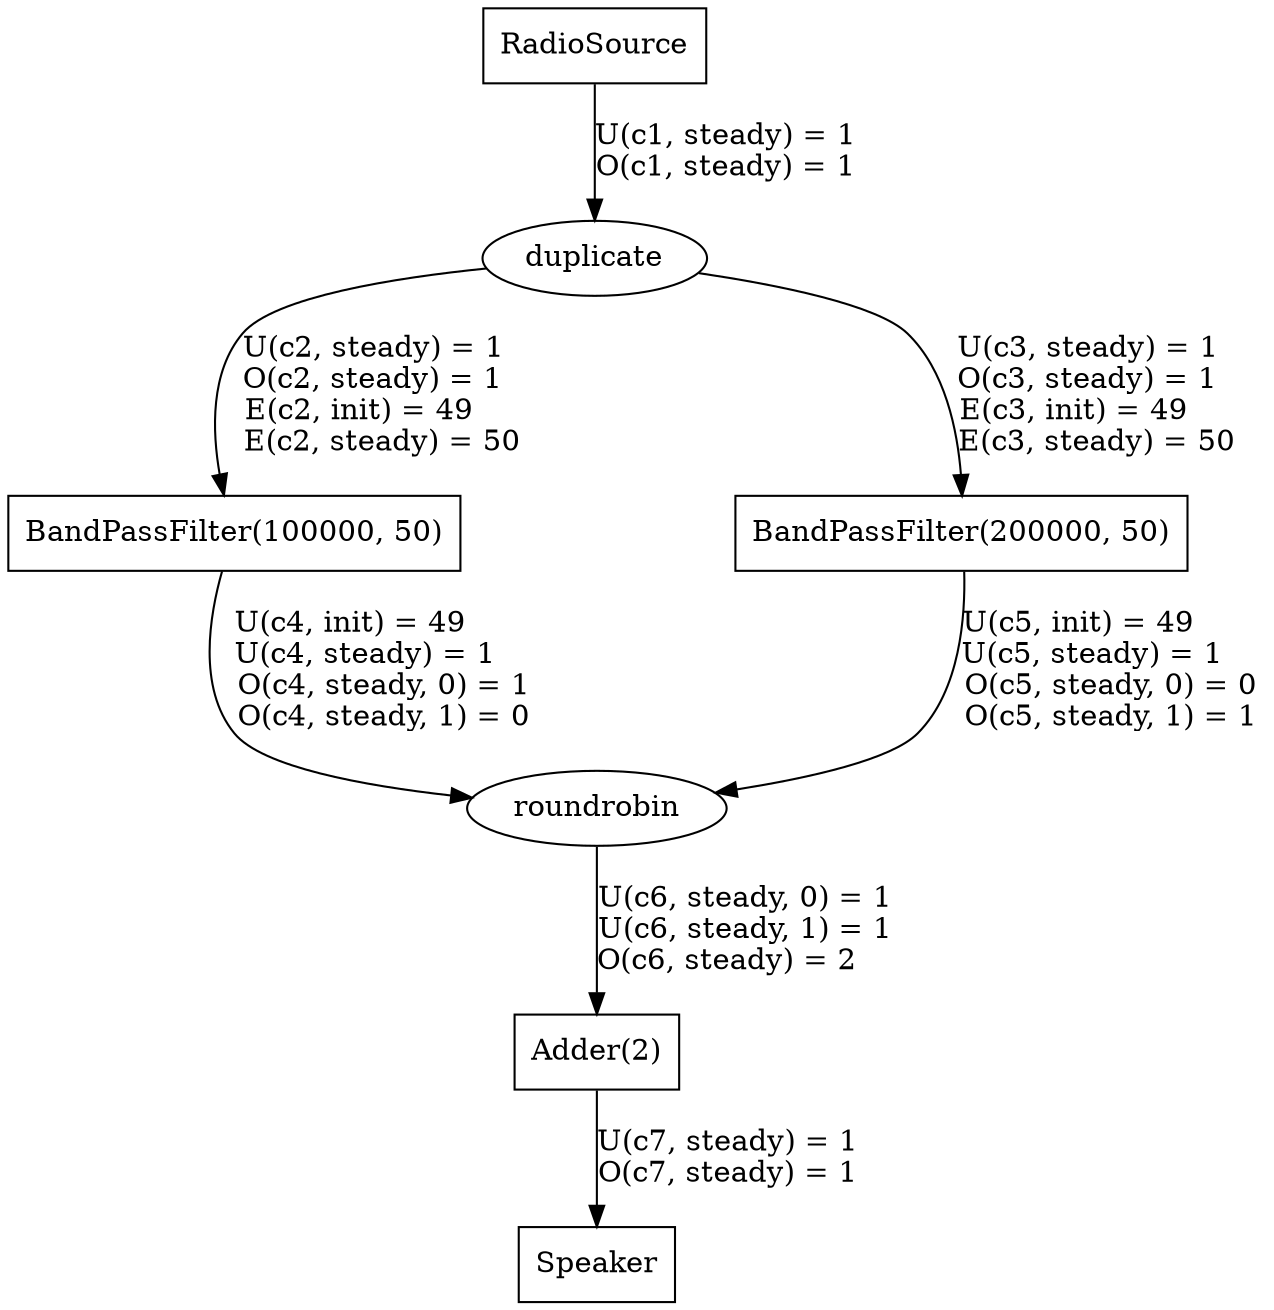 digraph G {
RadioSource [shape=box];
Speaker [shape=box];

"BandPassFilter(100000, 50)" [shape=box];
"BandPassFilter(200000, 50)" [shape=box];
"Adder(2)" [shape=box];
duplicate -> "BandPassFilter(100000, 50)" [label="U(c2, steady) = 1                                           \nO(c2, steady) = 1                                           \nE(c2, init) = 49                                              \nE(c2, steady) = 50                                         "];
duplicate -> "BandPassFilter(200000, 50)" [label="U(c3, steady) = 1     \nO(c3, steady) = 1     \nE(c3, init) = 49        \nE(c3, steady) = 50   "];
"BandPassFilter(100000, 50)" -> roundrobin [label="U(c4, init) = 49                                                \nU(c4, steady) = 1                                             \nO(c4, steady, 0) = 1                                         \nO(c4, steady, 1) = 0                                         \n"];
"BandPassFilter(200000, 50)" -> roundrobin [label="U(c5, init) = 49       \nU(c5, steady) = 1    \nO(c5, steady, 0) = 0\nO(c5, steady, 1) = 1\n"];
roundrobin -> "Adder(2)" [label="U(c6, steady, 0) = 1\nU(c6, steady, 1) = 1\nO(c6, steady) = 2    "];
RadioSource -> duplicate [label="U(c1, steady) = 1\nO(c1, steady) = 1"];

"Adder(2)" -> Speaker [label="U(c7, steady) = 1\nO(c7, steady) = 1"];
}
